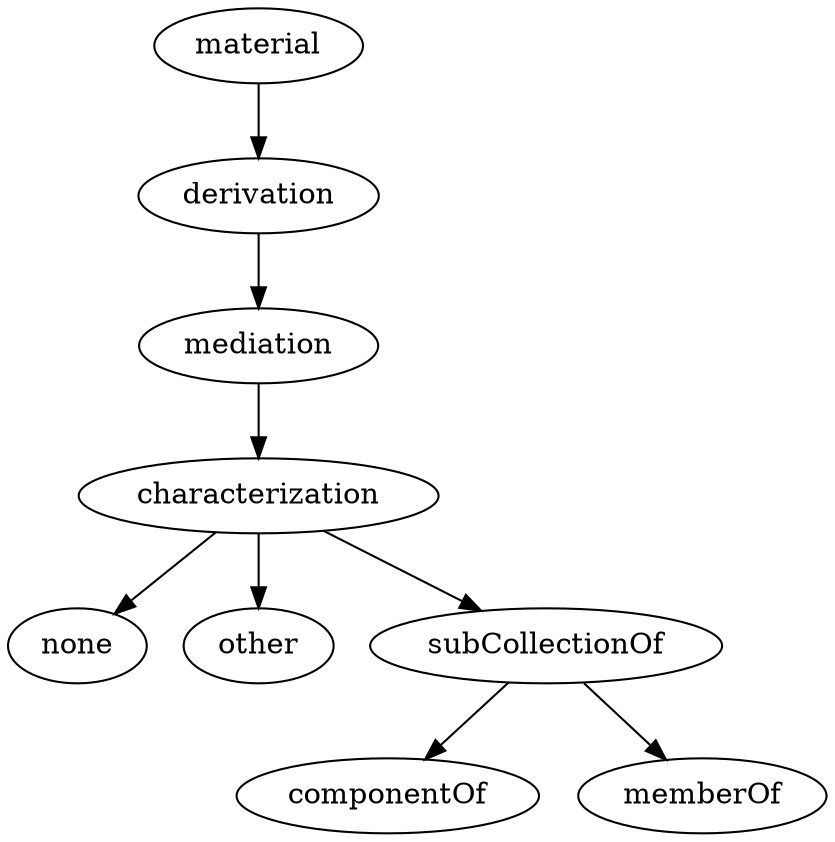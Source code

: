 strict digraph  {
material;
derivation;
mediation;
characterization;
none;
other;
subCollectionOf;
componentOf;
memberOf;
material -> derivation;
derivation -> mediation;
mediation -> characterization;
characterization -> none;
characterization -> other;
characterization -> subCollectionOf;
subCollectionOf -> componentOf;
subCollectionOf -> memberOf;
}

